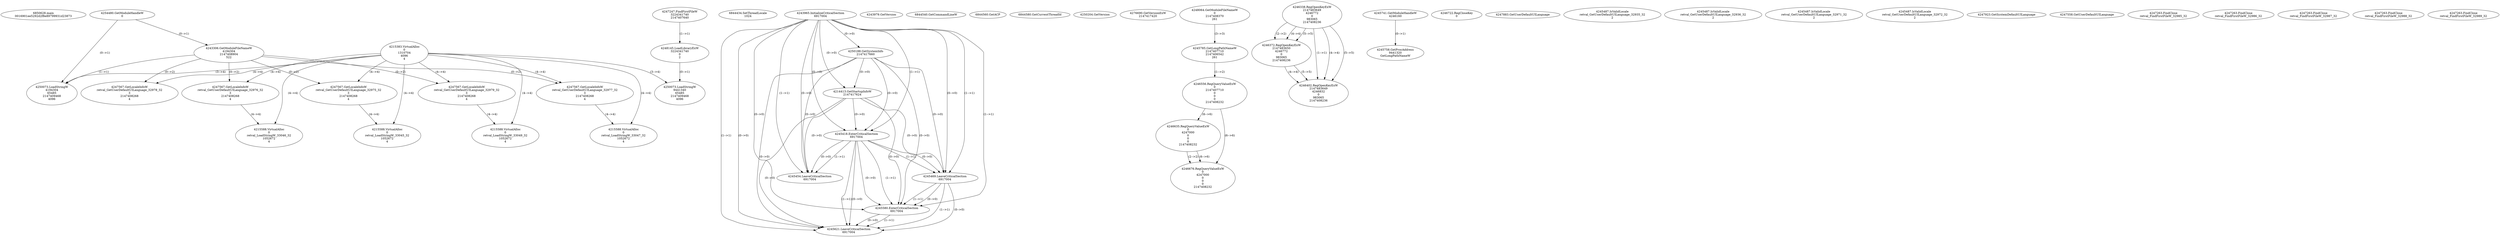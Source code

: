 // Global SCDG with merge call
digraph {
	0 [label="6850628.main
0016901ee5292d2f8e89799931d23873"]
	1 [label="4254480.GetModuleHandleW
0"]
	2 [label="6844434.SetThreadLocale
1024"]
	3 [label="4243965.InitializeCriticalSection
6917004"]
	4 [label="4243979.GetVersion
"]
	5 [label="4250188.GetSystemInfo
2147417660"]
	3 -> 5 [label="(0-->0)"]
	6 [label="6844540.GetCommandLineW
"]
	7 [label="4214413.GetStartupInfoW
2147417624"]
	3 -> 7 [label="(0-->0)"]
	5 -> 7 [label="(0-->0)"]
	8 [label="6844560.GetACP
"]
	9 [label="6844580.GetCurrentThreadId
"]
	10 [label="4250204.GetVersion
"]
	11 [label="4276690.GetVersionExW
2147417420"]
	12 [label="4243306.GetModuleFileNameW
4194304
2147408904
522"]
	1 -> 12 [label="(0-->1)"]
	13 [label="4248064.GetModuleFileNameW
0
2147408370
261"]
	14 [label="4215383.VirtualAlloc
0
1310704
4096
4"]
	15 [label="4246338.RegOpenKeyExW
2147483649
4246772
0
983065
2147408236"]
	16 [label="4245741.GetModuleHandleW
4246160"]
	17 [label="4245758.GetProcAddress
9441320
GetLongPathNameW"]
	16 -> 17 [label="(0-->1)"]
	18 [label="4245785.GetLongPathNameW
2147407710
2147406542
261"]
	13 -> 18 [label="(3-->3)"]
	19 [label="4246556.RegQueryValueExW
0
2147407710
0
0
0
2147408232"]
	18 -> 19 [label="(1-->2)"]
	20 [label="4246635.RegQueryValueExW
0
4247000
0
0
0
2147408232"]
	19 -> 20 [label="(6-->6)"]
	21 [label="4246722.RegCloseKey
0"]
	22 [label="4247883.GetUserDefaultUILanguage
"]
	23 [label="4245418.EnterCriticalSection
6917004"]
	3 -> 23 [label="(1-->1)"]
	3 -> 23 [label="(0-->0)"]
	5 -> 23 [label="(0-->0)"]
	7 -> 23 [label="(0-->0)"]
	24 [label="4245469.LeaveCriticalSection
6917004"]
	3 -> 24 [label="(1-->1)"]
	23 -> 24 [label="(1-->1)"]
	3 -> 24 [label="(0-->0)"]
	5 -> 24 [label="(0-->0)"]
	7 -> 24 [label="(0-->0)"]
	23 -> 24 [label="(0-->0)"]
	25 [label="4245487.IsValidLocale
retval_GetUserDefaultUILanguage_32935_32
2"]
	26 [label="4245580.EnterCriticalSection
6917004"]
	3 -> 26 [label="(1-->1)"]
	23 -> 26 [label="(1-->1)"]
	24 -> 26 [label="(1-->1)"]
	3 -> 26 [label="(0-->0)"]
	5 -> 26 [label="(0-->0)"]
	7 -> 26 [label="(0-->0)"]
	23 -> 26 [label="(0-->0)"]
	24 -> 26 [label="(0-->0)"]
	27 [label="4245621.LeaveCriticalSection
6917004"]
	3 -> 27 [label="(1-->1)"]
	23 -> 27 [label="(1-->1)"]
	24 -> 27 [label="(1-->1)"]
	26 -> 27 [label="(1-->1)"]
	3 -> 27 [label="(0-->0)"]
	5 -> 27 [label="(0-->0)"]
	7 -> 27 [label="(0-->0)"]
	23 -> 27 [label="(0-->0)"]
	24 -> 27 [label="(0-->0)"]
	26 -> 27 [label="(0-->0)"]
	28 [label="4245487.IsValidLocale
retval_GetUserDefaultUILanguage_32936_32
2"]
	29 [label="4246676.RegQueryValueExW
0
4247000
0
0
0
2147408232"]
	20 -> 29 [label="(2-->2)"]
	19 -> 29 [label="(6-->6)"]
	20 -> 29 [label="(6-->6)"]
	30 [label="4245487.IsValidLocale
retval_GetUserDefaultUILanguage_32971_32
2"]
	31 [label="4245487.IsValidLocale
retval_GetUserDefaultUILanguage_32972_32
2"]
	32 [label="4246372.RegOpenKeyExW
2147483650
4246772
0
983065
2147408236"]
	15 -> 32 [label="(2-->2)"]
	15 -> 32 [label="(4-->4)"]
	15 -> 32 [label="(5-->5)"]
	33 [label="4246402.RegOpenKeyExW
2147483649
4246832
0
983065
2147408236"]
	15 -> 33 [label="(1-->1)"]
	15 -> 33 [label="(4-->4)"]
	32 -> 33 [label="(4-->4)"]
	15 -> 33 [label="(5-->5)"]
	32 -> 33 [label="(5-->5)"]
	34 [label="4245454.LeaveCriticalSection
6917004"]
	3 -> 34 [label="(1-->1)"]
	23 -> 34 [label="(1-->1)"]
	3 -> 34 [label="(0-->0)"]
	5 -> 34 [label="(0-->0)"]
	7 -> 34 [label="(0-->0)"]
	23 -> 34 [label="(0-->0)"]
	35 [label="4247923.GetSystemDefaultUILanguage
"]
	36 [label="4247558.GetUserDefaultUILanguage
"]
	37 [label="4247567.GetLocaleInfoW
retval_GetUserDefaultUILanguage_32975_32
3
2147408268
4"]
	12 -> 37 [label="(0-->2)"]
	14 -> 37 [label="(4-->4)"]
	38 [label="4247247.FindFirstFileW
3224341740
2147407640"]
	39 [label="4250073.LoadStringW
4194304
65485
2147409468
4096"]
	1 -> 39 [label="(0-->1)"]
	12 -> 39 [label="(1-->1)"]
	14 -> 39 [label="(3-->4)"]
	40 [label="4247263.FindClose
retval_FindFirstFileW_32985_32"]
	41 [label="4248145.LoadLibraryExW
3224341740
0
2"]
	38 -> 41 [label="(1-->1)"]
	42 [label="4250073.LoadStringW
9441340
65485
2147409468
4096"]
	41 -> 42 [label="(0-->1)"]
	14 -> 42 [label="(3-->4)"]
	43 [label="4247567.GetLocaleInfoW
retval_GetUserDefaultUILanguage_32976_32
3
2147408268
4"]
	12 -> 43 [label="(0-->2)"]
	14 -> 43 [label="(4-->4)"]
	44 [label="4247263.FindClose
retval_FindFirstFileW_32986_32"]
	45 [label="4247567.GetLocaleInfoW
retval_GetUserDefaultUILanguage_32977_32
3
2147408268
4"]
	12 -> 45 [label="(0-->2)"]
	14 -> 45 [label="(4-->4)"]
	46 [label="4247263.FindClose
retval_FindFirstFileW_32987_32"]
	47 [label="4247567.GetLocaleInfoW
retval_GetUserDefaultUILanguage_32978_32
3
2147408268
4"]
	12 -> 47 [label="(0-->2)"]
	14 -> 47 [label="(4-->4)"]
	48 [label="4247263.FindClose
retval_FindFirstFileW_32988_32"]
	49 [label="4215588.VirtualAlloc
0
retval_LoadStringW_33045_32
1052672
4"]
	14 -> 49 [label="(4-->4)"]
	37 -> 49 [label="(4-->4)"]
	50 [label="4215588.VirtualAlloc
0
retval_LoadStringW_33047_32
1052672
4"]
	14 -> 50 [label="(4-->4)"]
	45 -> 50 [label="(4-->4)"]
	51 [label="4247567.GetLocaleInfoW
retval_GetUserDefaultUILanguage_32979_32
3
2147408268
4"]
	12 -> 51 [label="(0-->2)"]
	14 -> 51 [label="(4-->4)"]
	52 [label="4247263.FindClose
retval_FindFirstFileW_32989_32"]
	53 [label="4215588.VirtualAlloc
0
retval_LoadStringW_33049_32
1052672
4"]
	14 -> 53 [label="(4-->4)"]
	51 -> 53 [label="(4-->4)"]
	54 [label="4215588.VirtualAlloc
0
retval_LoadStringW_33046_32
1052672
4"]
	14 -> 54 [label="(4-->4)"]
	43 -> 54 [label="(4-->4)"]
}
